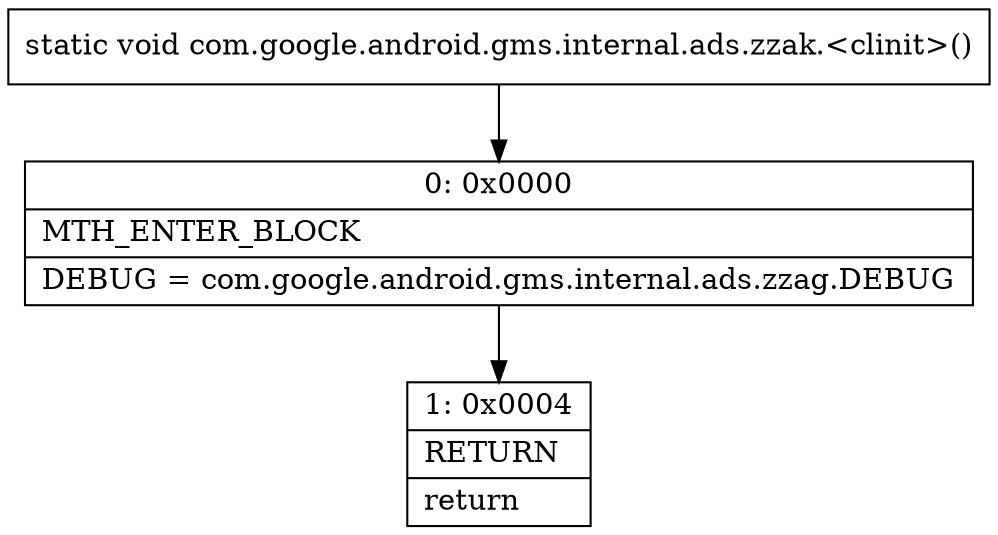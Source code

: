 digraph "CFG forcom.google.android.gms.internal.ads.zzak.\<clinit\>()V" {
Node_0 [shape=record,label="{0\:\ 0x0000|MTH_ENTER_BLOCK\l|DEBUG = com.google.android.gms.internal.ads.zzag.DEBUG\l}"];
Node_1 [shape=record,label="{1\:\ 0x0004|RETURN\l|return\l}"];
MethodNode[shape=record,label="{static void com.google.android.gms.internal.ads.zzak.\<clinit\>() }"];
MethodNode -> Node_0;
Node_0 -> Node_1;
}

